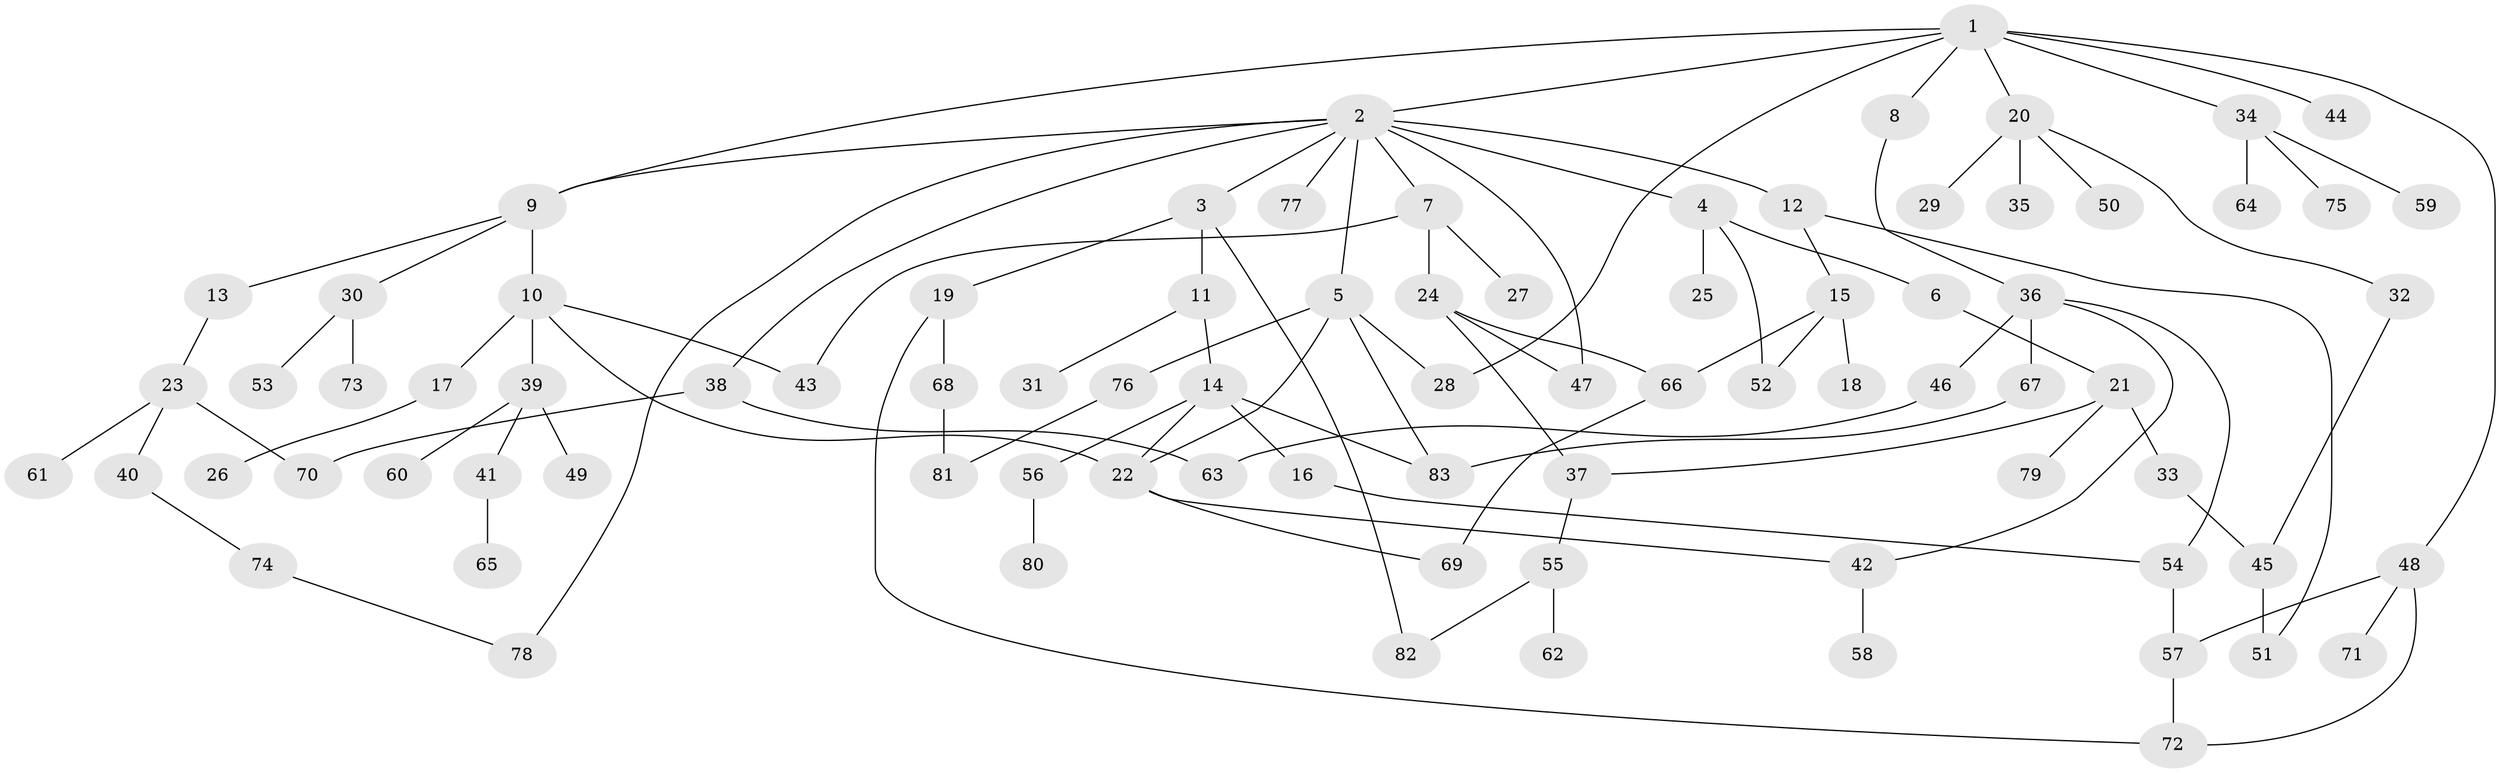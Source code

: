 // Generated by graph-tools (version 1.1) at 2025/34/03/09/25 02:34:24]
// undirected, 83 vertices, 106 edges
graph export_dot {
graph [start="1"]
  node [color=gray90,style=filled];
  1;
  2;
  3;
  4;
  5;
  6;
  7;
  8;
  9;
  10;
  11;
  12;
  13;
  14;
  15;
  16;
  17;
  18;
  19;
  20;
  21;
  22;
  23;
  24;
  25;
  26;
  27;
  28;
  29;
  30;
  31;
  32;
  33;
  34;
  35;
  36;
  37;
  38;
  39;
  40;
  41;
  42;
  43;
  44;
  45;
  46;
  47;
  48;
  49;
  50;
  51;
  52;
  53;
  54;
  55;
  56;
  57;
  58;
  59;
  60;
  61;
  62;
  63;
  64;
  65;
  66;
  67;
  68;
  69;
  70;
  71;
  72;
  73;
  74;
  75;
  76;
  77;
  78;
  79;
  80;
  81;
  82;
  83;
  1 -- 2;
  1 -- 8;
  1 -- 20;
  1 -- 28;
  1 -- 34;
  1 -- 44;
  1 -- 48;
  1 -- 9;
  2 -- 3;
  2 -- 4;
  2 -- 5;
  2 -- 7;
  2 -- 9;
  2 -- 12;
  2 -- 38;
  2 -- 47;
  2 -- 77;
  2 -- 78;
  3 -- 11;
  3 -- 19;
  3 -- 82;
  4 -- 6;
  4 -- 25;
  4 -- 52;
  5 -- 22;
  5 -- 76;
  5 -- 83;
  5 -- 28;
  6 -- 21;
  7 -- 24;
  7 -- 27;
  7 -- 43;
  8 -- 36;
  9 -- 10;
  9 -- 13;
  9 -- 30;
  10 -- 17;
  10 -- 39;
  10 -- 43;
  10 -- 22;
  11 -- 14;
  11 -- 31;
  12 -- 15;
  12 -- 51;
  13 -- 23;
  14 -- 16;
  14 -- 56;
  14 -- 83;
  14 -- 22;
  15 -- 18;
  15 -- 52;
  15 -- 66;
  16 -- 54;
  17 -- 26;
  19 -- 68;
  19 -- 72;
  20 -- 29;
  20 -- 32;
  20 -- 35;
  20 -- 50;
  21 -- 33;
  21 -- 79;
  21 -- 37;
  22 -- 42;
  22 -- 69;
  23 -- 40;
  23 -- 61;
  23 -- 70;
  24 -- 37;
  24 -- 66;
  24 -- 47;
  30 -- 53;
  30 -- 73;
  32 -- 45;
  33 -- 45;
  34 -- 59;
  34 -- 64;
  34 -- 75;
  36 -- 46;
  36 -- 54;
  36 -- 67;
  36 -- 42;
  37 -- 55;
  38 -- 63;
  38 -- 70;
  39 -- 41;
  39 -- 49;
  39 -- 60;
  40 -- 74;
  41 -- 65;
  42 -- 58;
  45 -- 51;
  46 -- 63;
  48 -- 71;
  48 -- 57;
  48 -- 72;
  54 -- 57;
  55 -- 62;
  55 -- 82;
  56 -- 80;
  57 -- 72;
  66 -- 69;
  67 -- 83;
  68 -- 81;
  74 -- 78;
  76 -- 81;
}
